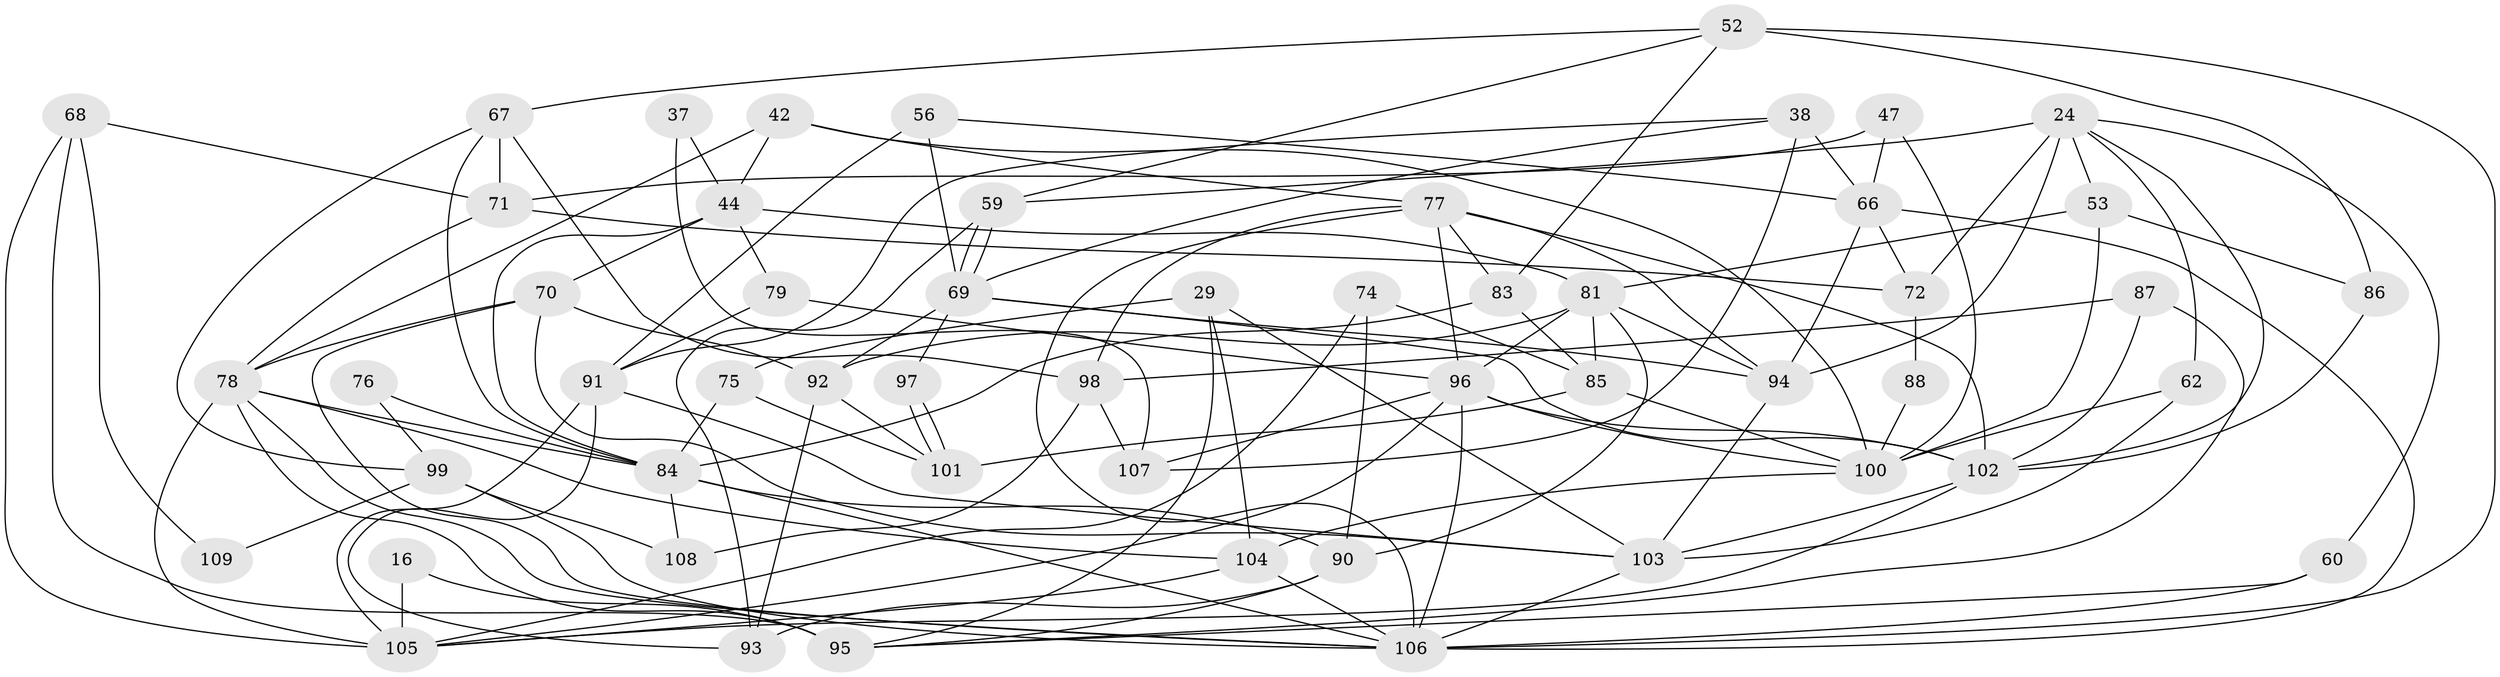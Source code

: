 // original degree distribution, {3: 0.3119266055045872, 2: 0.11009174311926606, 5: 0.2018348623853211, 6: 0.09174311926605505, 4: 0.23853211009174313, 7: 0.03669724770642202, 8: 0.009174311926605505}
// Generated by graph-tools (version 1.1) at 2025/51/03/09/25 04:51:35]
// undirected, 54 vertices, 133 edges
graph export_dot {
graph [start="1"]
  node [color=gray90,style=filled];
  16;
  24 [super="+7"];
  29 [super="+17"];
  37;
  38;
  42 [super="+39"];
  44 [super="+30"];
  47;
  52;
  53;
  56 [super="+11"];
  59;
  60;
  62 [super="+12"];
  66 [super="+8"];
  67 [super="+22"];
  68;
  69 [super="+33"];
  70;
  71 [super="+25"];
  72;
  74;
  75 [super="+55"];
  76;
  77 [super="+64"];
  78 [super="+54+65"];
  79 [super="+51"];
  81 [super="+5+50"];
  83 [super="+36"];
  84 [super="+35+46"];
  85 [super="+14"];
  86 [super="+45"];
  87 [super="+2"];
  88;
  90 [super="+13"];
  91 [super="+6"];
  92;
  93;
  94 [super="+23"];
  95 [super="+63"];
  96 [super="+58"];
  97;
  98;
  99 [super="+18"];
  100 [super="+61"];
  101;
  102 [super="+41+43"];
  103 [super="+20+32"];
  104 [super="+1+82"];
  105 [super="+73"];
  106 [super="+80+57+89"];
  107;
  108 [super="+21"];
  109;
  16 -- 105;
  16 -- 95;
  24 -- 72 [weight=2];
  24 -- 60;
  24 -- 53;
  24 -- 59;
  24 -- 94;
  24 -- 62;
  24 -- 102;
  29 -- 75 [weight=2];
  29 -- 104;
  29 -- 95;
  29 -- 103;
  37 -- 107;
  37 -- 44;
  38 -- 91 [weight=2];
  38 -- 66 [weight=2];
  38 -- 69;
  38 -- 107;
  42 -- 77 [weight=2];
  42 -- 78 [weight=2];
  42 -- 100;
  42 -- 44;
  44 -- 81;
  44 -- 70;
  44 -- 79;
  44 -- 84 [weight=2];
  47 -- 100;
  47 -- 66;
  47 -- 71;
  52 -- 59;
  52 -- 67;
  52 -- 86;
  52 -- 83;
  52 -- 106;
  53 -- 100;
  53 -- 81 [weight=2];
  53 -- 86;
  56 -- 91;
  56 -- 66;
  56 -- 69;
  59 -- 69;
  59 -- 69;
  59 -- 93;
  60 -- 106 [weight=2];
  60 -- 95;
  62 -- 100;
  62 -- 103;
  66 -- 94;
  66 -- 72;
  66 -- 106;
  67 -- 98;
  67 -- 99;
  67 -- 71;
  67 -- 84;
  68 -- 71;
  68 -- 109;
  68 -- 105;
  68 -- 95;
  69 -- 94;
  69 -- 97;
  69 -- 92;
  69 -- 102;
  70 -- 92;
  70 -- 78;
  70 -- 106;
  70 -- 103;
  71 -- 72;
  71 -- 78;
  72 -- 88;
  74 -- 105;
  74 -- 85;
  74 -- 90;
  75 -- 101;
  75 -- 84 [weight=2];
  76 -- 84;
  76 -- 99;
  77 -- 98;
  77 -- 96;
  77 -- 94;
  77 -- 102 [weight=3];
  77 -- 83;
  77 -- 106 [weight=2];
  78 -- 105 [weight=2];
  78 -- 104;
  78 -- 106;
  78 -- 95 [weight=3];
  78 -- 84 [weight=2];
  79 -- 91 [weight=2];
  79 -- 96;
  81 -- 85;
  81 -- 90;
  81 -- 96;
  81 -- 92;
  81 -- 94;
  83 -- 85;
  83 -- 84;
  84 -- 90;
  84 -- 108 [weight=2];
  84 -- 106 [weight=2];
  85 -- 101;
  85 -- 100;
  86 -- 102;
  87 -- 98;
  87 -- 102;
  87 -- 95;
  88 -- 100 [weight=2];
  90 -- 93;
  90 -- 95;
  91 -- 105 [weight=2];
  91 -- 93;
  91 -- 103;
  92 -- 93;
  92 -- 101;
  94 -- 103 [weight=2];
  96 -- 100 [weight=2];
  96 -- 105 [weight=2];
  96 -- 107;
  96 -- 102;
  96 -- 106;
  97 -- 101;
  97 -- 101;
  98 -- 107;
  98 -- 108;
  99 -- 106 [weight=2];
  99 -- 109;
  99 -- 108 [weight=2];
  100 -- 104;
  102 -- 105;
  102 -- 103;
  103 -- 106 [weight=2];
  104 -- 106 [weight=2];
  104 -- 105;
}
